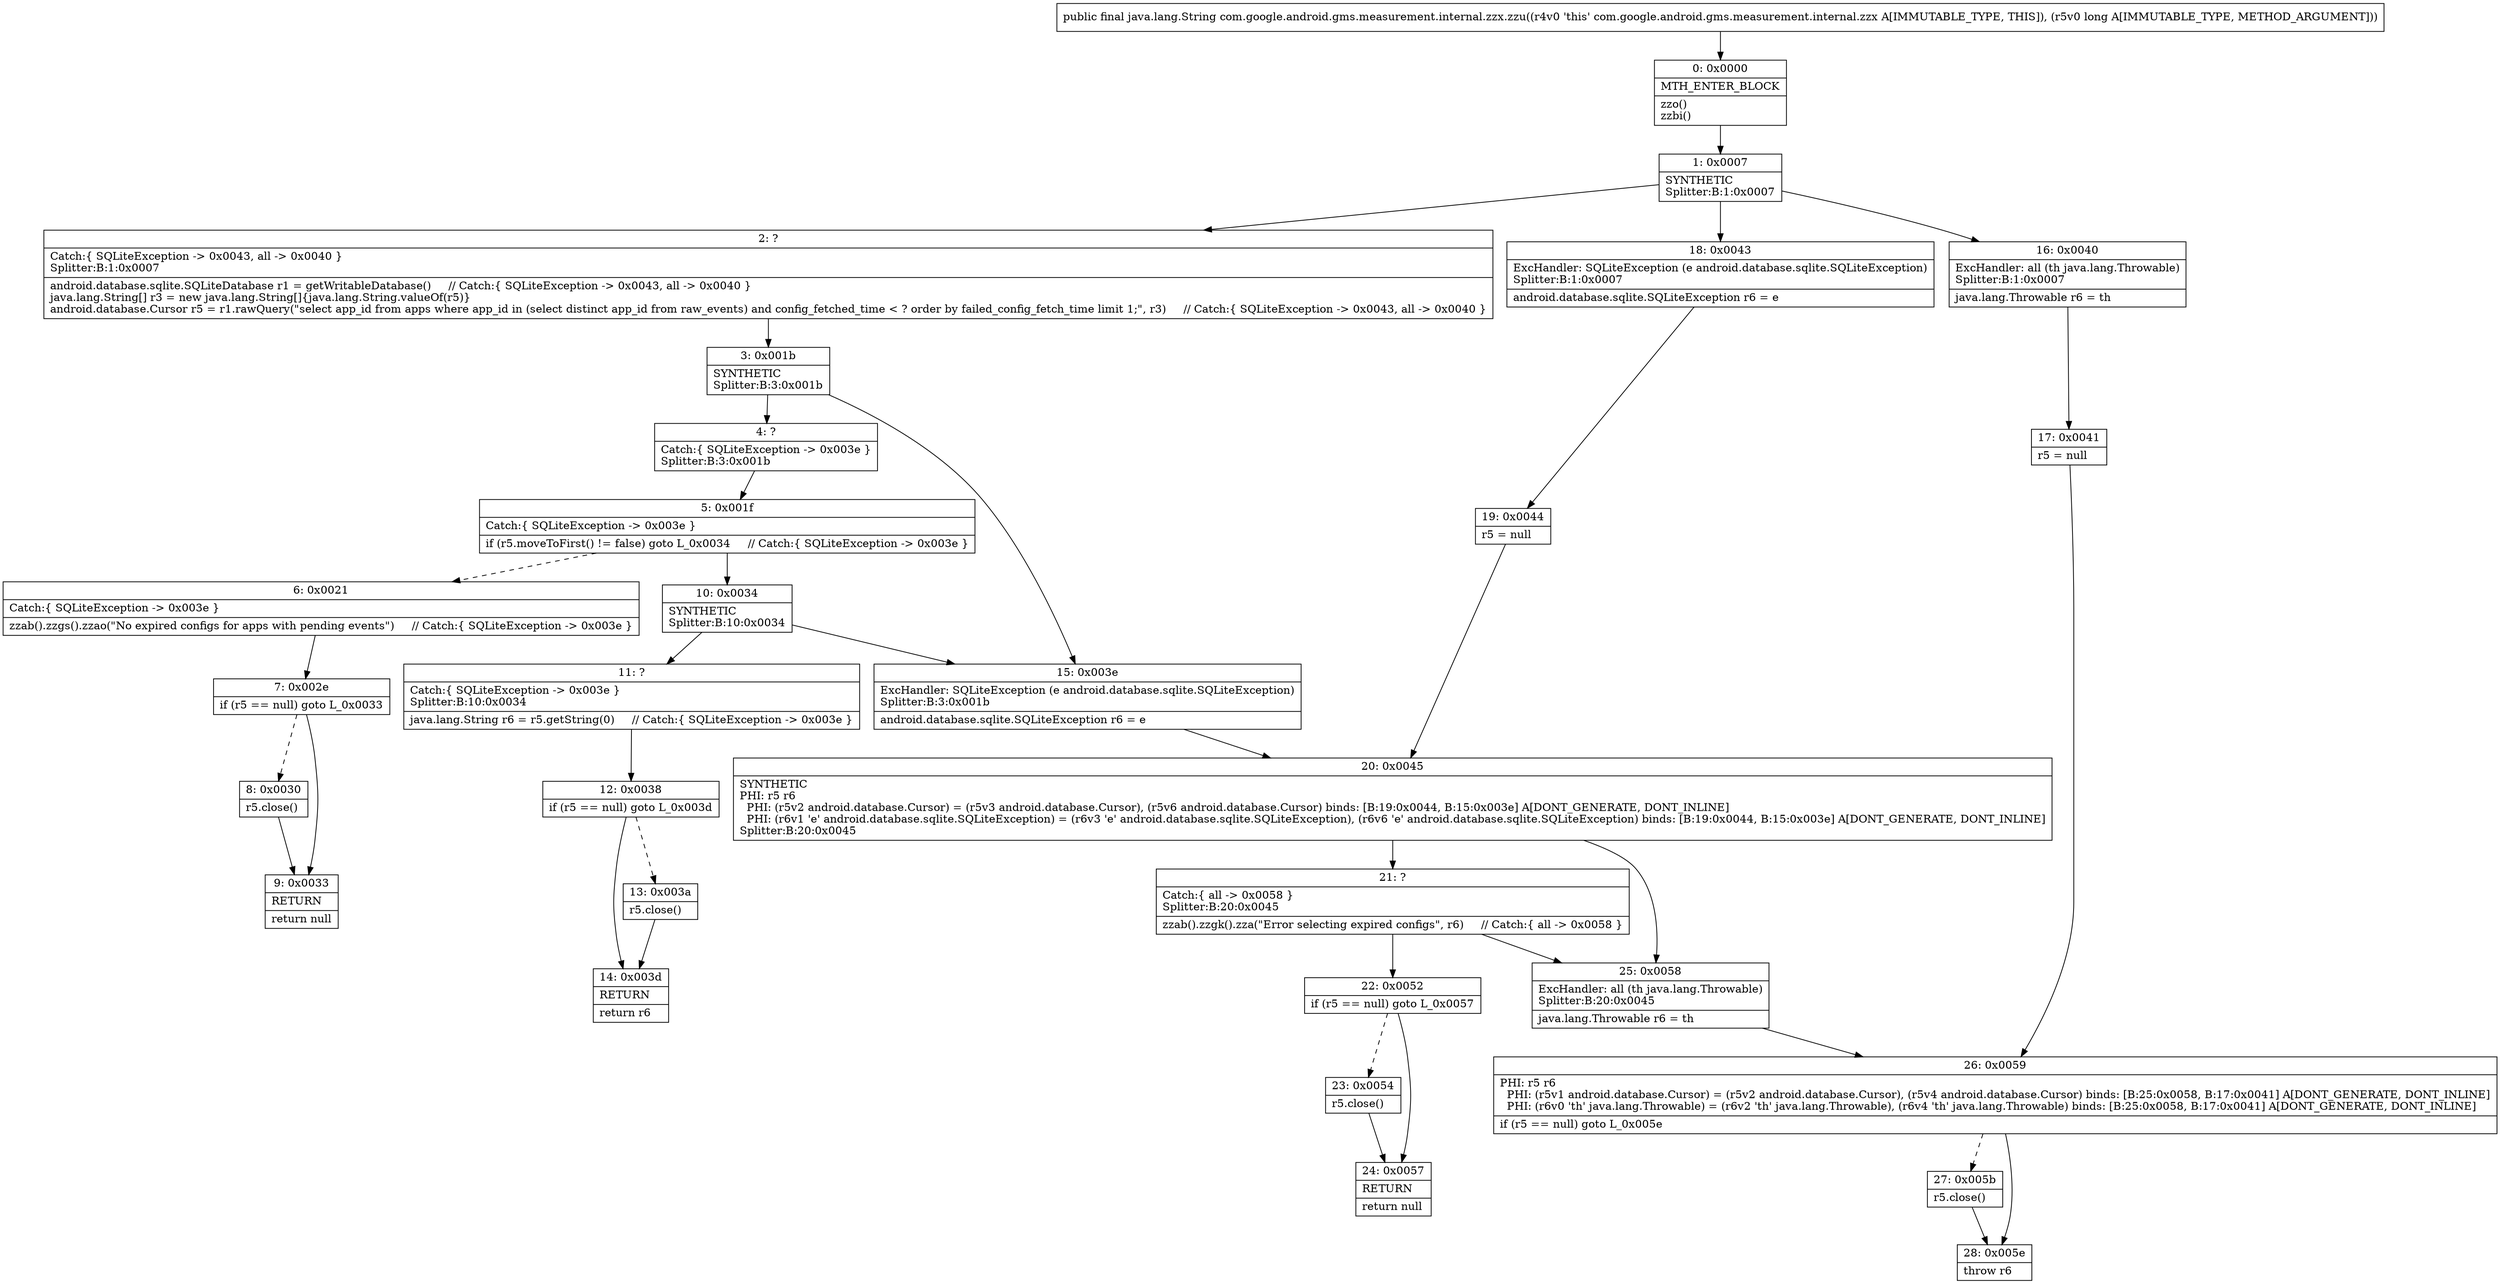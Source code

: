 digraph "CFG forcom.google.android.gms.measurement.internal.zzx.zzu(J)Ljava\/lang\/String;" {
Node_0 [shape=record,label="{0\:\ 0x0000|MTH_ENTER_BLOCK\l|zzo()\lzzbi()\l}"];
Node_1 [shape=record,label="{1\:\ 0x0007|SYNTHETIC\lSplitter:B:1:0x0007\l}"];
Node_2 [shape=record,label="{2\:\ ?|Catch:\{ SQLiteException \-\> 0x0043, all \-\> 0x0040 \}\lSplitter:B:1:0x0007\l|android.database.sqlite.SQLiteDatabase r1 = getWritableDatabase()     \/\/ Catch:\{ SQLiteException \-\> 0x0043, all \-\> 0x0040 \}\ljava.lang.String[] r3 = new java.lang.String[]\{java.lang.String.valueOf(r5)\}\landroid.database.Cursor r5 = r1.rawQuery(\"select app_id from apps where app_id in (select distinct app_id from raw_events) and config_fetched_time \< ? order by failed_config_fetch_time limit 1;\", r3)     \/\/ Catch:\{ SQLiteException \-\> 0x0043, all \-\> 0x0040 \}\l}"];
Node_3 [shape=record,label="{3\:\ 0x001b|SYNTHETIC\lSplitter:B:3:0x001b\l}"];
Node_4 [shape=record,label="{4\:\ ?|Catch:\{ SQLiteException \-\> 0x003e \}\lSplitter:B:3:0x001b\l}"];
Node_5 [shape=record,label="{5\:\ 0x001f|Catch:\{ SQLiteException \-\> 0x003e \}\l|if (r5.moveToFirst() != false) goto L_0x0034     \/\/ Catch:\{ SQLiteException \-\> 0x003e \}\l}"];
Node_6 [shape=record,label="{6\:\ 0x0021|Catch:\{ SQLiteException \-\> 0x003e \}\l|zzab().zzgs().zzao(\"No expired configs for apps with pending events\")     \/\/ Catch:\{ SQLiteException \-\> 0x003e \}\l}"];
Node_7 [shape=record,label="{7\:\ 0x002e|if (r5 == null) goto L_0x0033\l}"];
Node_8 [shape=record,label="{8\:\ 0x0030|r5.close()\l}"];
Node_9 [shape=record,label="{9\:\ 0x0033|RETURN\l|return null\l}"];
Node_10 [shape=record,label="{10\:\ 0x0034|SYNTHETIC\lSplitter:B:10:0x0034\l}"];
Node_11 [shape=record,label="{11\:\ ?|Catch:\{ SQLiteException \-\> 0x003e \}\lSplitter:B:10:0x0034\l|java.lang.String r6 = r5.getString(0)     \/\/ Catch:\{ SQLiteException \-\> 0x003e \}\l}"];
Node_12 [shape=record,label="{12\:\ 0x0038|if (r5 == null) goto L_0x003d\l}"];
Node_13 [shape=record,label="{13\:\ 0x003a|r5.close()\l}"];
Node_14 [shape=record,label="{14\:\ 0x003d|RETURN\l|return r6\l}"];
Node_15 [shape=record,label="{15\:\ 0x003e|ExcHandler: SQLiteException (e android.database.sqlite.SQLiteException)\lSplitter:B:3:0x001b\l|android.database.sqlite.SQLiteException r6 = e\l}"];
Node_16 [shape=record,label="{16\:\ 0x0040|ExcHandler: all (th java.lang.Throwable)\lSplitter:B:1:0x0007\l|java.lang.Throwable r6 = th\l}"];
Node_17 [shape=record,label="{17\:\ 0x0041|r5 = null\l}"];
Node_18 [shape=record,label="{18\:\ 0x0043|ExcHandler: SQLiteException (e android.database.sqlite.SQLiteException)\lSplitter:B:1:0x0007\l|android.database.sqlite.SQLiteException r6 = e\l}"];
Node_19 [shape=record,label="{19\:\ 0x0044|r5 = null\l}"];
Node_20 [shape=record,label="{20\:\ 0x0045|SYNTHETIC\lPHI: r5 r6 \l  PHI: (r5v2 android.database.Cursor) = (r5v3 android.database.Cursor), (r5v6 android.database.Cursor) binds: [B:19:0x0044, B:15:0x003e] A[DONT_GENERATE, DONT_INLINE]\l  PHI: (r6v1 'e' android.database.sqlite.SQLiteException) = (r6v3 'e' android.database.sqlite.SQLiteException), (r6v6 'e' android.database.sqlite.SQLiteException) binds: [B:19:0x0044, B:15:0x003e] A[DONT_GENERATE, DONT_INLINE]\lSplitter:B:20:0x0045\l}"];
Node_21 [shape=record,label="{21\:\ ?|Catch:\{ all \-\> 0x0058 \}\lSplitter:B:20:0x0045\l|zzab().zzgk().zza(\"Error selecting expired configs\", r6)     \/\/ Catch:\{ all \-\> 0x0058 \}\l}"];
Node_22 [shape=record,label="{22\:\ 0x0052|if (r5 == null) goto L_0x0057\l}"];
Node_23 [shape=record,label="{23\:\ 0x0054|r5.close()\l}"];
Node_24 [shape=record,label="{24\:\ 0x0057|RETURN\l|return null\l}"];
Node_25 [shape=record,label="{25\:\ 0x0058|ExcHandler: all (th java.lang.Throwable)\lSplitter:B:20:0x0045\l|java.lang.Throwable r6 = th\l}"];
Node_26 [shape=record,label="{26\:\ 0x0059|PHI: r5 r6 \l  PHI: (r5v1 android.database.Cursor) = (r5v2 android.database.Cursor), (r5v4 android.database.Cursor) binds: [B:25:0x0058, B:17:0x0041] A[DONT_GENERATE, DONT_INLINE]\l  PHI: (r6v0 'th' java.lang.Throwable) = (r6v2 'th' java.lang.Throwable), (r6v4 'th' java.lang.Throwable) binds: [B:25:0x0058, B:17:0x0041] A[DONT_GENERATE, DONT_INLINE]\l|if (r5 == null) goto L_0x005e\l}"];
Node_27 [shape=record,label="{27\:\ 0x005b|r5.close()\l}"];
Node_28 [shape=record,label="{28\:\ 0x005e|throw r6\l}"];
MethodNode[shape=record,label="{public final java.lang.String com.google.android.gms.measurement.internal.zzx.zzu((r4v0 'this' com.google.android.gms.measurement.internal.zzx A[IMMUTABLE_TYPE, THIS]), (r5v0 long A[IMMUTABLE_TYPE, METHOD_ARGUMENT])) }"];
MethodNode -> Node_0;
Node_0 -> Node_1;
Node_1 -> Node_2;
Node_1 -> Node_18;
Node_1 -> Node_16;
Node_2 -> Node_3;
Node_3 -> Node_4;
Node_3 -> Node_15;
Node_4 -> Node_5;
Node_5 -> Node_6[style=dashed];
Node_5 -> Node_10;
Node_6 -> Node_7;
Node_7 -> Node_8[style=dashed];
Node_7 -> Node_9;
Node_8 -> Node_9;
Node_10 -> Node_11;
Node_10 -> Node_15;
Node_11 -> Node_12;
Node_12 -> Node_13[style=dashed];
Node_12 -> Node_14;
Node_13 -> Node_14;
Node_15 -> Node_20;
Node_16 -> Node_17;
Node_17 -> Node_26;
Node_18 -> Node_19;
Node_19 -> Node_20;
Node_20 -> Node_21;
Node_20 -> Node_25;
Node_21 -> Node_22;
Node_21 -> Node_25;
Node_22 -> Node_23[style=dashed];
Node_22 -> Node_24;
Node_23 -> Node_24;
Node_25 -> Node_26;
Node_26 -> Node_27[style=dashed];
Node_26 -> Node_28;
Node_27 -> Node_28;
}

